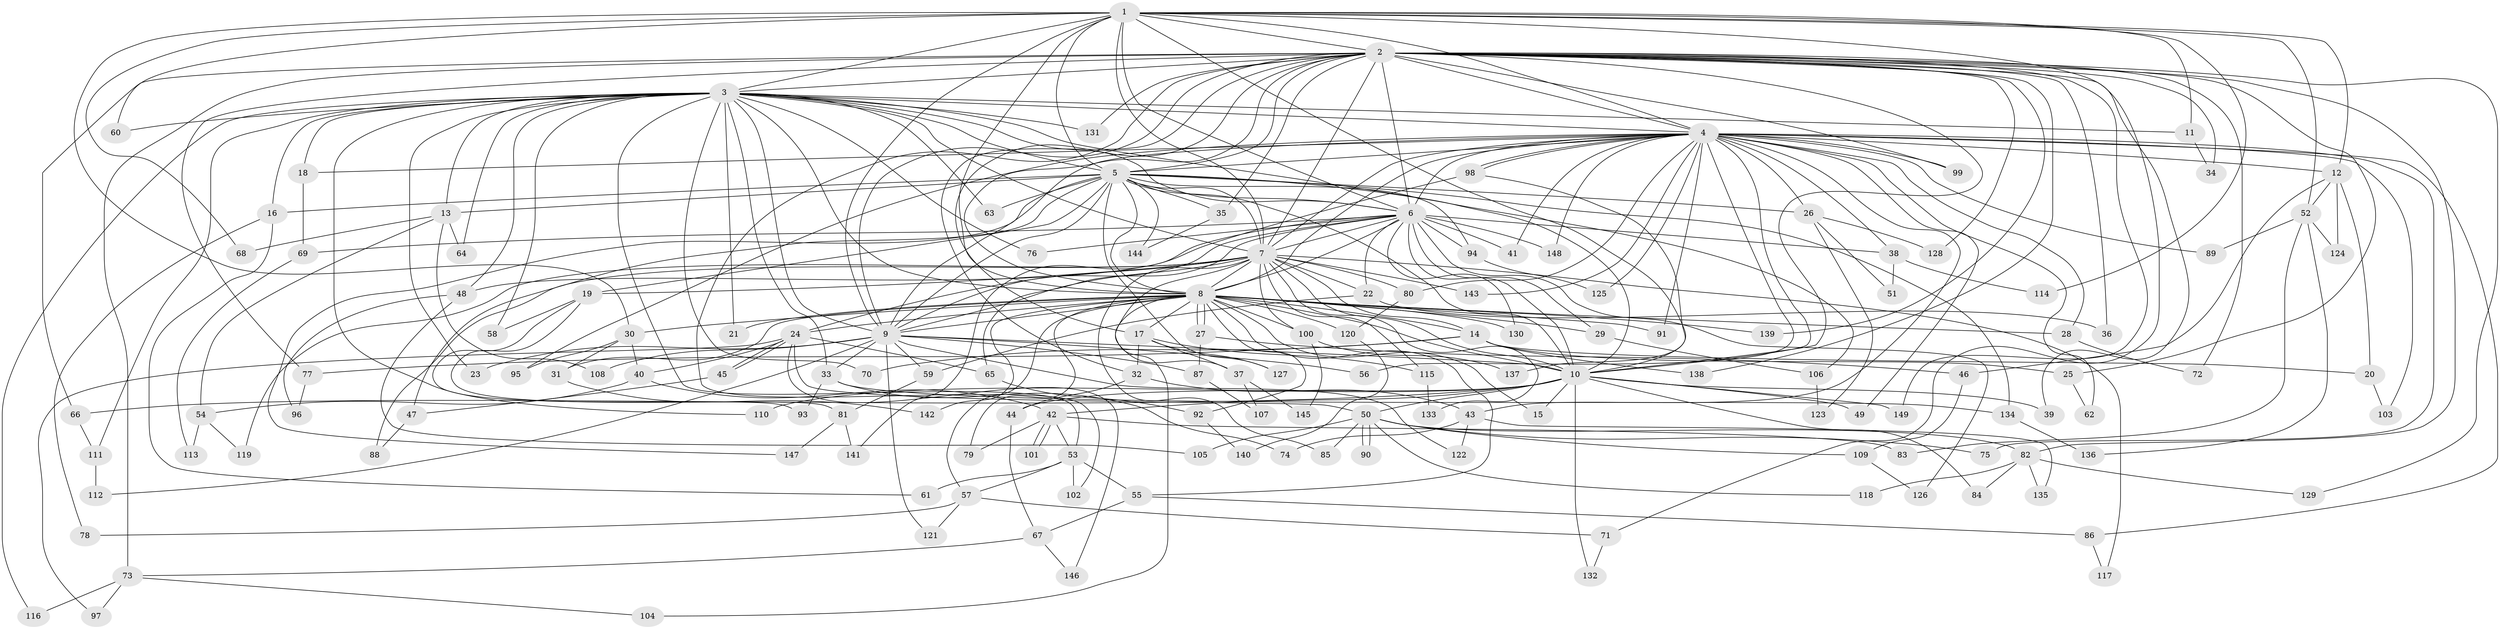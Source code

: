 // coarse degree distribution, {15: 0.008620689655172414, 27: 0.017241379310344827, 30: 0.008620689655172414, 20: 0.008620689655172414, 21: 0.008620689655172414, 31: 0.017241379310344827, 22: 0.008620689655172414, 5: 0.09482758620689655, 6: 0.017241379310344827, 7: 0.017241379310344827, 2: 0.5344827586206896, 4: 0.08620689655172414, 8: 0.008620689655172414, 3: 0.13793103448275862, 9: 0.008620689655172414, 11: 0.008620689655172414, 1: 0.008620689655172414}
// Generated by graph-tools (version 1.1) at 2025/23/03/03/25 07:23:39]
// undirected, 149 vertices, 323 edges
graph export_dot {
graph [start="1"]
  node [color=gray90,style=filled];
  1;
  2;
  3;
  4;
  5;
  6;
  7;
  8;
  9;
  10;
  11;
  12;
  13;
  14;
  15;
  16;
  17;
  18;
  19;
  20;
  21;
  22;
  23;
  24;
  25;
  26;
  27;
  28;
  29;
  30;
  31;
  32;
  33;
  34;
  35;
  36;
  37;
  38;
  39;
  40;
  41;
  42;
  43;
  44;
  45;
  46;
  47;
  48;
  49;
  50;
  51;
  52;
  53;
  54;
  55;
  56;
  57;
  58;
  59;
  60;
  61;
  62;
  63;
  64;
  65;
  66;
  67;
  68;
  69;
  70;
  71;
  72;
  73;
  74;
  75;
  76;
  77;
  78;
  79;
  80;
  81;
  82;
  83;
  84;
  85;
  86;
  87;
  88;
  89;
  90;
  91;
  92;
  93;
  94;
  95;
  96;
  97;
  98;
  99;
  100;
  101;
  102;
  103;
  104;
  105;
  106;
  107;
  108;
  109;
  110;
  111;
  112;
  113;
  114;
  115;
  116;
  117;
  118;
  119;
  120;
  121;
  122;
  123;
  124;
  125;
  126;
  127;
  128;
  129;
  130;
  131;
  132;
  133;
  134;
  135;
  136;
  137;
  138;
  139;
  140;
  141;
  142;
  143;
  144;
  145;
  146;
  147;
  148;
  149;
  1 -- 2;
  1 -- 3;
  1 -- 4;
  1 -- 5;
  1 -- 6;
  1 -- 7;
  1 -- 8;
  1 -- 9;
  1 -- 10;
  1 -- 11;
  1 -- 12;
  1 -- 30;
  1 -- 52;
  1 -- 60;
  1 -- 68;
  1 -- 71;
  1 -- 114;
  2 -- 3;
  2 -- 4;
  2 -- 5;
  2 -- 6;
  2 -- 7;
  2 -- 8;
  2 -- 9;
  2 -- 10;
  2 -- 17;
  2 -- 25;
  2 -- 32;
  2 -- 34;
  2 -- 35;
  2 -- 36;
  2 -- 39;
  2 -- 66;
  2 -- 72;
  2 -- 73;
  2 -- 77;
  2 -- 82;
  2 -- 99;
  2 -- 102;
  2 -- 128;
  2 -- 129;
  2 -- 131;
  2 -- 138;
  2 -- 139;
  2 -- 149;
  3 -- 4;
  3 -- 5;
  3 -- 6;
  3 -- 7;
  3 -- 8;
  3 -- 9;
  3 -- 10;
  3 -- 11;
  3 -- 13;
  3 -- 16;
  3 -- 18;
  3 -- 21;
  3 -- 23;
  3 -- 33;
  3 -- 48;
  3 -- 53;
  3 -- 58;
  3 -- 60;
  3 -- 63;
  3 -- 64;
  3 -- 70;
  3 -- 76;
  3 -- 110;
  3 -- 111;
  3 -- 116;
  3 -- 131;
  4 -- 5;
  4 -- 6;
  4 -- 7;
  4 -- 8;
  4 -- 9;
  4 -- 10;
  4 -- 12;
  4 -- 18;
  4 -- 26;
  4 -- 28;
  4 -- 38;
  4 -- 41;
  4 -- 43;
  4 -- 49;
  4 -- 56;
  4 -- 62;
  4 -- 75;
  4 -- 80;
  4 -- 86;
  4 -- 89;
  4 -- 91;
  4 -- 95;
  4 -- 98;
  4 -- 98;
  4 -- 99;
  4 -- 103;
  4 -- 125;
  4 -- 143;
  4 -- 148;
  5 -- 6;
  5 -- 7;
  5 -- 8;
  5 -- 9;
  5 -- 10;
  5 -- 13;
  5 -- 16;
  5 -- 19;
  5 -- 26;
  5 -- 35;
  5 -- 47;
  5 -- 63;
  5 -- 94;
  5 -- 106;
  5 -- 127;
  5 -- 134;
  5 -- 144;
  5 -- 147;
  6 -- 7;
  6 -- 8;
  6 -- 9;
  6 -- 10;
  6 -- 22;
  6 -- 29;
  6 -- 38;
  6 -- 41;
  6 -- 48;
  6 -- 65;
  6 -- 69;
  6 -- 76;
  6 -- 94;
  6 -- 126;
  6 -- 130;
  6 -- 148;
  7 -- 8;
  7 -- 9;
  7 -- 10;
  7 -- 14;
  7 -- 19;
  7 -- 22;
  7 -- 24;
  7 -- 37;
  7 -- 80;
  7 -- 85;
  7 -- 88;
  7 -- 100;
  7 -- 115;
  7 -- 117;
  7 -- 119;
  7 -- 133;
  7 -- 143;
  8 -- 9;
  8 -- 10;
  8 -- 14;
  8 -- 15;
  8 -- 17;
  8 -- 21;
  8 -- 24;
  8 -- 27;
  8 -- 27;
  8 -- 28;
  8 -- 29;
  8 -- 30;
  8 -- 31;
  8 -- 55;
  8 -- 57;
  8 -- 79;
  8 -- 91;
  8 -- 92;
  8 -- 100;
  8 -- 104;
  8 -- 120;
  8 -- 130;
  8 -- 139;
  8 -- 142;
  9 -- 10;
  9 -- 23;
  9 -- 33;
  9 -- 56;
  9 -- 59;
  9 -- 87;
  9 -- 108;
  9 -- 112;
  9 -- 121;
  9 -- 122;
  10 -- 15;
  10 -- 39;
  10 -- 42;
  10 -- 44;
  10 -- 49;
  10 -- 50;
  10 -- 66;
  10 -- 84;
  10 -- 110;
  10 -- 132;
  10 -- 149;
  11 -- 34;
  12 -- 20;
  12 -- 46;
  12 -- 52;
  12 -- 124;
  13 -- 54;
  13 -- 64;
  13 -- 68;
  13 -- 108;
  14 -- 20;
  14 -- 25;
  14 -- 70;
  14 -- 77;
  14 -- 138;
  16 -- 61;
  16 -- 78;
  17 -- 32;
  17 -- 37;
  17 -- 115;
  17 -- 127;
  18 -- 69;
  19 -- 58;
  19 -- 81;
  19 -- 93;
  20 -- 103;
  22 -- 36;
  22 -- 59;
  24 -- 40;
  24 -- 45;
  24 -- 45;
  24 -- 50;
  24 -- 65;
  24 -- 97;
  24 -- 146;
  25 -- 62;
  26 -- 51;
  26 -- 123;
  26 -- 128;
  27 -- 46;
  27 -- 87;
  28 -- 72;
  29 -- 106;
  30 -- 31;
  30 -- 40;
  30 -- 95;
  31 -- 142;
  32 -- 43;
  32 -- 44;
  33 -- 74;
  33 -- 93;
  33 -- 134;
  35 -- 144;
  37 -- 107;
  37 -- 145;
  38 -- 51;
  38 -- 114;
  40 -- 42;
  40 -- 54;
  42 -- 53;
  42 -- 79;
  42 -- 83;
  42 -- 101;
  42 -- 101;
  43 -- 74;
  43 -- 122;
  43 -- 135;
  44 -- 67;
  45 -- 47;
  46 -- 109;
  47 -- 88;
  48 -- 96;
  48 -- 105;
  50 -- 75;
  50 -- 82;
  50 -- 85;
  50 -- 90;
  50 -- 90;
  50 -- 105;
  50 -- 109;
  50 -- 118;
  52 -- 83;
  52 -- 89;
  52 -- 124;
  52 -- 136;
  53 -- 55;
  53 -- 57;
  53 -- 61;
  53 -- 102;
  54 -- 113;
  54 -- 119;
  55 -- 67;
  55 -- 86;
  57 -- 71;
  57 -- 78;
  57 -- 121;
  59 -- 81;
  65 -- 92;
  66 -- 111;
  67 -- 73;
  67 -- 146;
  69 -- 113;
  71 -- 132;
  73 -- 97;
  73 -- 104;
  73 -- 116;
  77 -- 96;
  80 -- 120;
  81 -- 141;
  81 -- 147;
  82 -- 84;
  82 -- 118;
  82 -- 129;
  82 -- 135;
  86 -- 117;
  87 -- 107;
  92 -- 140;
  94 -- 125;
  98 -- 137;
  98 -- 141;
  100 -- 137;
  100 -- 145;
  106 -- 123;
  109 -- 126;
  111 -- 112;
  115 -- 133;
  120 -- 140;
  134 -- 136;
}
